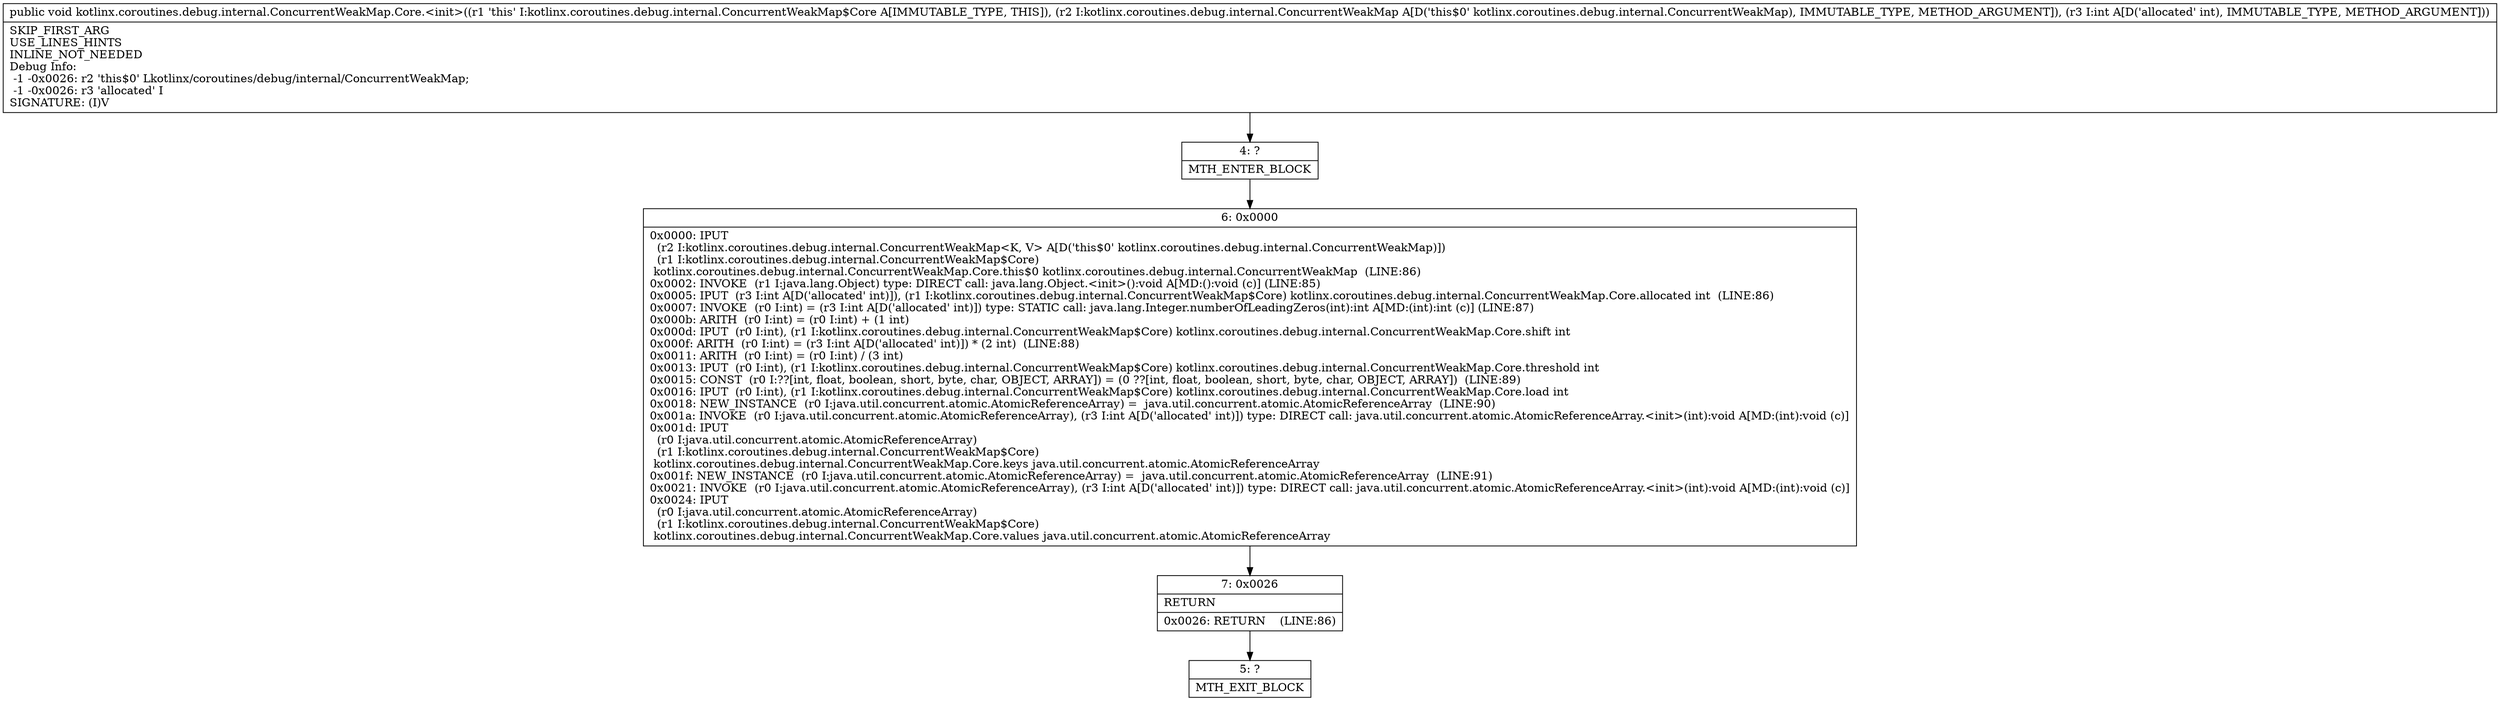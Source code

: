 digraph "CFG forkotlinx.coroutines.debug.internal.ConcurrentWeakMap.Core.\<init\>(Lkotlinx\/coroutines\/debug\/internal\/ConcurrentWeakMap;I)V" {
Node_4 [shape=record,label="{4\:\ ?|MTH_ENTER_BLOCK\l}"];
Node_6 [shape=record,label="{6\:\ 0x0000|0x0000: IPUT  \l  (r2 I:kotlinx.coroutines.debug.internal.ConcurrentWeakMap\<K, V\> A[D('this$0' kotlinx.coroutines.debug.internal.ConcurrentWeakMap)])\l  (r1 I:kotlinx.coroutines.debug.internal.ConcurrentWeakMap$Core)\l kotlinx.coroutines.debug.internal.ConcurrentWeakMap.Core.this$0 kotlinx.coroutines.debug.internal.ConcurrentWeakMap  (LINE:86)\l0x0002: INVOKE  (r1 I:java.lang.Object) type: DIRECT call: java.lang.Object.\<init\>():void A[MD:():void (c)] (LINE:85)\l0x0005: IPUT  (r3 I:int A[D('allocated' int)]), (r1 I:kotlinx.coroutines.debug.internal.ConcurrentWeakMap$Core) kotlinx.coroutines.debug.internal.ConcurrentWeakMap.Core.allocated int  (LINE:86)\l0x0007: INVOKE  (r0 I:int) = (r3 I:int A[D('allocated' int)]) type: STATIC call: java.lang.Integer.numberOfLeadingZeros(int):int A[MD:(int):int (c)] (LINE:87)\l0x000b: ARITH  (r0 I:int) = (r0 I:int) + (1 int) \l0x000d: IPUT  (r0 I:int), (r1 I:kotlinx.coroutines.debug.internal.ConcurrentWeakMap$Core) kotlinx.coroutines.debug.internal.ConcurrentWeakMap.Core.shift int \l0x000f: ARITH  (r0 I:int) = (r3 I:int A[D('allocated' int)]) * (2 int)  (LINE:88)\l0x0011: ARITH  (r0 I:int) = (r0 I:int) \/ (3 int) \l0x0013: IPUT  (r0 I:int), (r1 I:kotlinx.coroutines.debug.internal.ConcurrentWeakMap$Core) kotlinx.coroutines.debug.internal.ConcurrentWeakMap.Core.threshold int \l0x0015: CONST  (r0 I:??[int, float, boolean, short, byte, char, OBJECT, ARRAY]) = (0 ??[int, float, boolean, short, byte, char, OBJECT, ARRAY])  (LINE:89)\l0x0016: IPUT  (r0 I:int), (r1 I:kotlinx.coroutines.debug.internal.ConcurrentWeakMap$Core) kotlinx.coroutines.debug.internal.ConcurrentWeakMap.Core.load int \l0x0018: NEW_INSTANCE  (r0 I:java.util.concurrent.atomic.AtomicReferenceArray) =  java.util.concurrent.atomic.AtomicReferenceArray  (LINE:90)\l0x001a: INVOKE  (r0 I:java.util.concurrent.atomic.AtomicReferenceArray), (r3 I:int A[D('allocated' int)]) type: DIRECT call: java.util.concurrent.atomic.AtomicReferenceArray.\<init\>(int):void A[MD:(int):void (c)]\l0x001d: IPUT  \l  (r0 I:java.util.concurrent.atomic.AtomicReferenceArray)\l  (r1 I:kotlinx.coroutines.debug.internal.ConcurrentWeakMap$Core)\l kotlinx.coroutines.debug.internal.ConcurrentWeakMap.Core.keys java.util.concurrent.atomic.AtomicReferenceArray \l0x001f: NEW_INSTANCE  (r0 I:java.util.concurrent.atomic.AtomicReferenceArray) =  java.util.concurrent.atomic.AtomicReferenceArray  (LINE:91)\l0x0021: INVOKE  (r0 I:java.util.concurrent.atomic.AtomicReferenceArray), (r3 I:int A[D('allocated' int)]) type: DIRECT call: java.util.concurrent.atomic.AtomicReferenceArray.\<init\>(int):void A[MD:(int):void (c)]\l0x0024: IPUT  \l  (r0 I:java.util.concurrent.atomic.AtomicReferenceArray)\l  (r1 I:kotlinx.coroutines.debug.internal.ConcurrentWeakMap$Core)\l kotlinx.coroutines.debug.internal.ConcurrentWeakMap.Core.values java.util.concurrent.atomic.AtomicReferenceArray \l}"];
Node_7 [shape=record,label="{7\:\ 0x0026|RETURN\l|0x0026: RETURN    (LINE:86)\l}"];
Node_5 [shape=record,label="{5\:\ ?|MTH_EXIT_BLOCK\l}"];
MethodNode[shape=record,label="{public void kotlinx.coroutines.debug.internal.ConcurrentWeakMap.Core.\<init\>((r1 'this' I:kotlinx.coroutines.debug.internal.ConcurrentWeakMap$Core A[IMMUTABLE_TYPE, THIS]), (r2 I:kotlinx.coroutines.debug.internal.ConcurrentWeakMap A[D('this$0' kotlinx.coroutines.debug.internal.ConcurrentWeakMap), IMMUTABLE_TYPE, METHOD_ARGUMENT]), (r3 I:int A[D('allocated' int), IMMUTABLE_TYPE, METHOD_ARGUMENT]))  | SKIP_FIRST_ARG\lUSE_LINES_HINTS\lINLINE_NOT_NEEDED\lDebug Info:\l  \-1 \-0x0026: r2 'this$0' Lkotlinx\/coroutines\/debug\/internal\/ConcurrentWeakMap;\l  \-1 \-0x0026: r3 'allocated' I\lSIGNATURE: (I)V\l}"];
MethodNode -> Node_4;Node_4 -> Node_6;
Node_6 -> Node_7;
Node_7 -> Node_5;
}

